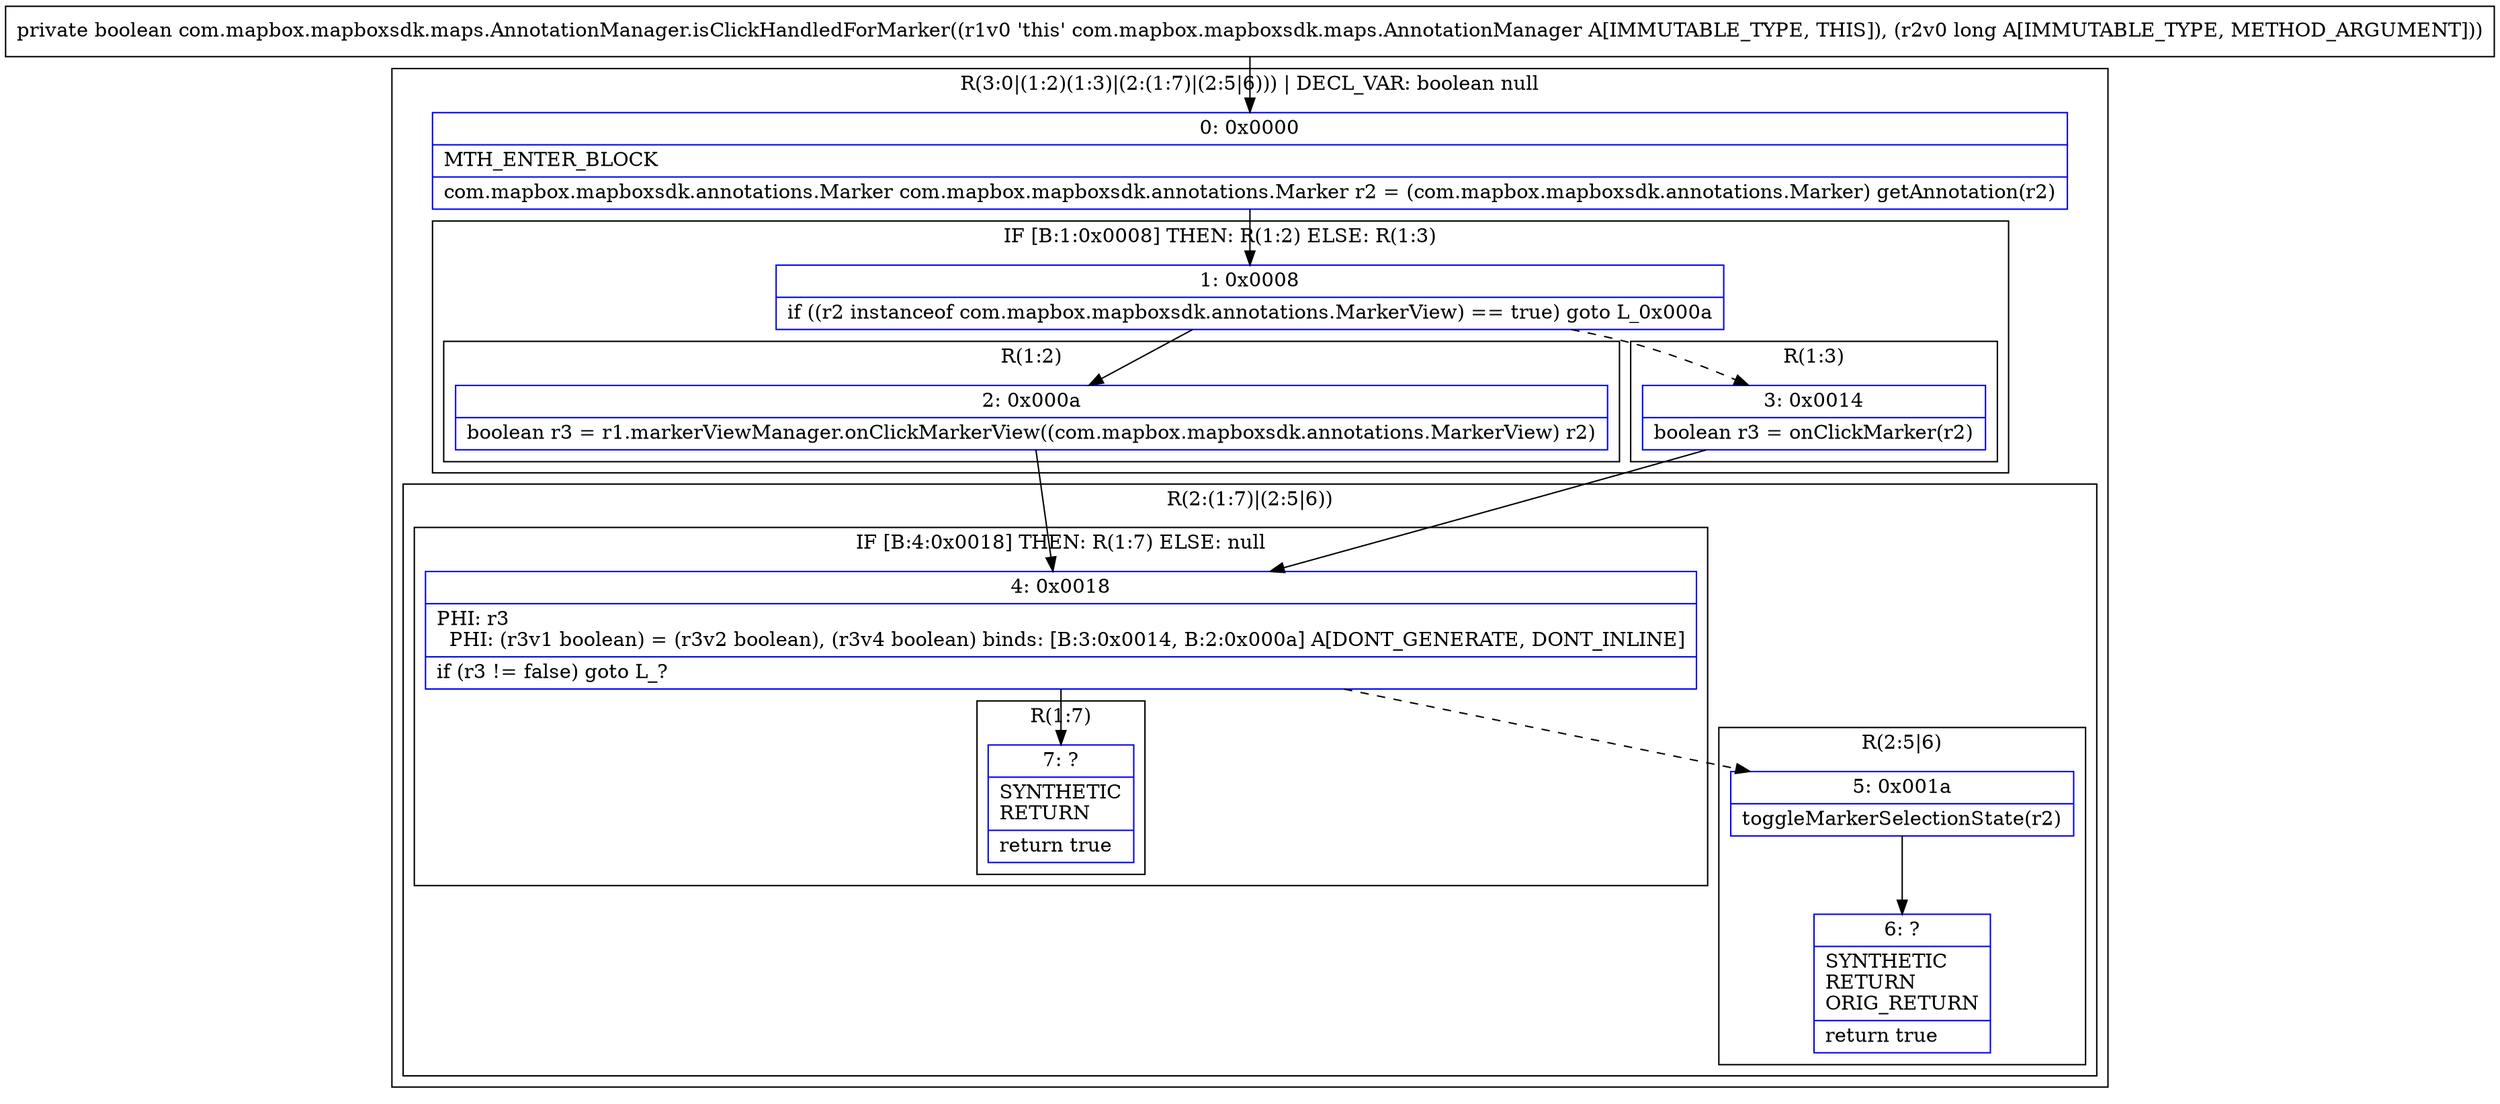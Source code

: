 digraph "CFG forcom.mapbox.mapboxsdk.maps.AnnotationManager.isClickHandledForMarker(J)Z" {
subgraph cluster_Region_165158936 {
label = "R(3:0|(1:2)(1:3)|(2:(1:7)|(2:5|6))) | DECL_VAR: boolean null\l";
node [shape=record,color=blue];
Node_0 [shape=record,label="{0\:\ 0x0000|MTH_ENTER_BLOCK\l|com.mapbox.mapboxsdk.annotations.Marker com.mapbox.mapboxsdk.annotations.Marker r2 = (com.mapbox.mapboxsdk.annotations.Marker) getAnnotation(r2)\l}"];
subgraph cluster_IfRegion_1752347800 {
label = "IF [B:1:0x0008] THEN: R(1:2) ELSE: R(1:3)";
node [shape=record,color=blue];
Node_1 [shape=record,label="{1\:\ 0x0008|if ((r2 instanceof com.mapbox.mapboxsdk.annotations.MarkerView) == true) goto L_0x000a\l}"];
subgraph cluster_Region_304197118 {
label = "R(1:2)";
node [shape=record,color=blue];
Node_2 [shape=record,label="{2\:\ 0x000a|boolean r3 = r1.markerViewManager.onClickMarkerView((com.mapbox.mapboxsdk.annotations.MarkerView) r2)\l}"];
}
subgraph cluster_Region_692298095 {
label = "R(1:3)";
node [shape=record,color=blue];
Node_3 [shape=record,label="{3\:\ 0x0014|boolean r3 = onClickMarker(r2)\l}"];
}
}
subgraph cluster_Region_696787229 {
label = "R(2:(1:7)|(2:5|6))";
node [shape=record,color=blue];
subgraph cluster_IfRegion_983332171 {
label = "IF [B:4:0x0018] THEN: R(1:7) ELSE: null";
node [shape=record,color=blue];
Node_4 [shape=record,label="{4\:\ 0x0018|PHI: r3 \l  PHI: (r3v1 boolean) = (r3v2 boolean), (r3v4 boolean) binds: [B:3:0x0014, B:2:0x000a] A[DONT_GENERATE, DONT_INLINE]\l|if (r3 != false) goto L_?\l}"];
subgraph cluster_Region_1546580557 {
label = "R(1:7)";
node [shape=record,color=blue];
Node_7 [shape=record,label="{7\:\ ?|SYNTHETIC\lRETURN\l|return true\l}"];
}
}
subgraph cluster_Region_1641254079 {
label = "R(2:5|6)";
node [shape=record,color=blue];
Node_5 [shape=record,label="{5\:\ 0x001a|toggleMarkerSelectionState(r2)\l}"];
Node_6 [shape=record,label="{6\:\ ?|SYNTHETIC\lRETURN\lORIG_RETURN\l|return true\l}"];
}
}
}
MethodNode[shape=record,label="{private boolean com.mapbox.mapboxsdk.maps.AnnotationManager.isClickHandledForMarker((r1v0 'this' com.mapbox.mapboxsdk.maps.AnnotationManager A[IMMUTABLE_TYPE, THIS]), (r2v0 long A[IMMUTABLE_TYPE, METHOD_ARGUMENT])) }"];
MethodNode -> Node_0;
Node_0 -> Node_1;
Node_1 -> Node_2;
Node_1 -> Node_3[style=dashed];
Node_2 -> Node_4;
Node_3 -> Node_4;
Node_4 -> Node_5[style=dashed];
Node_4 -> Node_7;
Node_5 -> Node_6;
}


